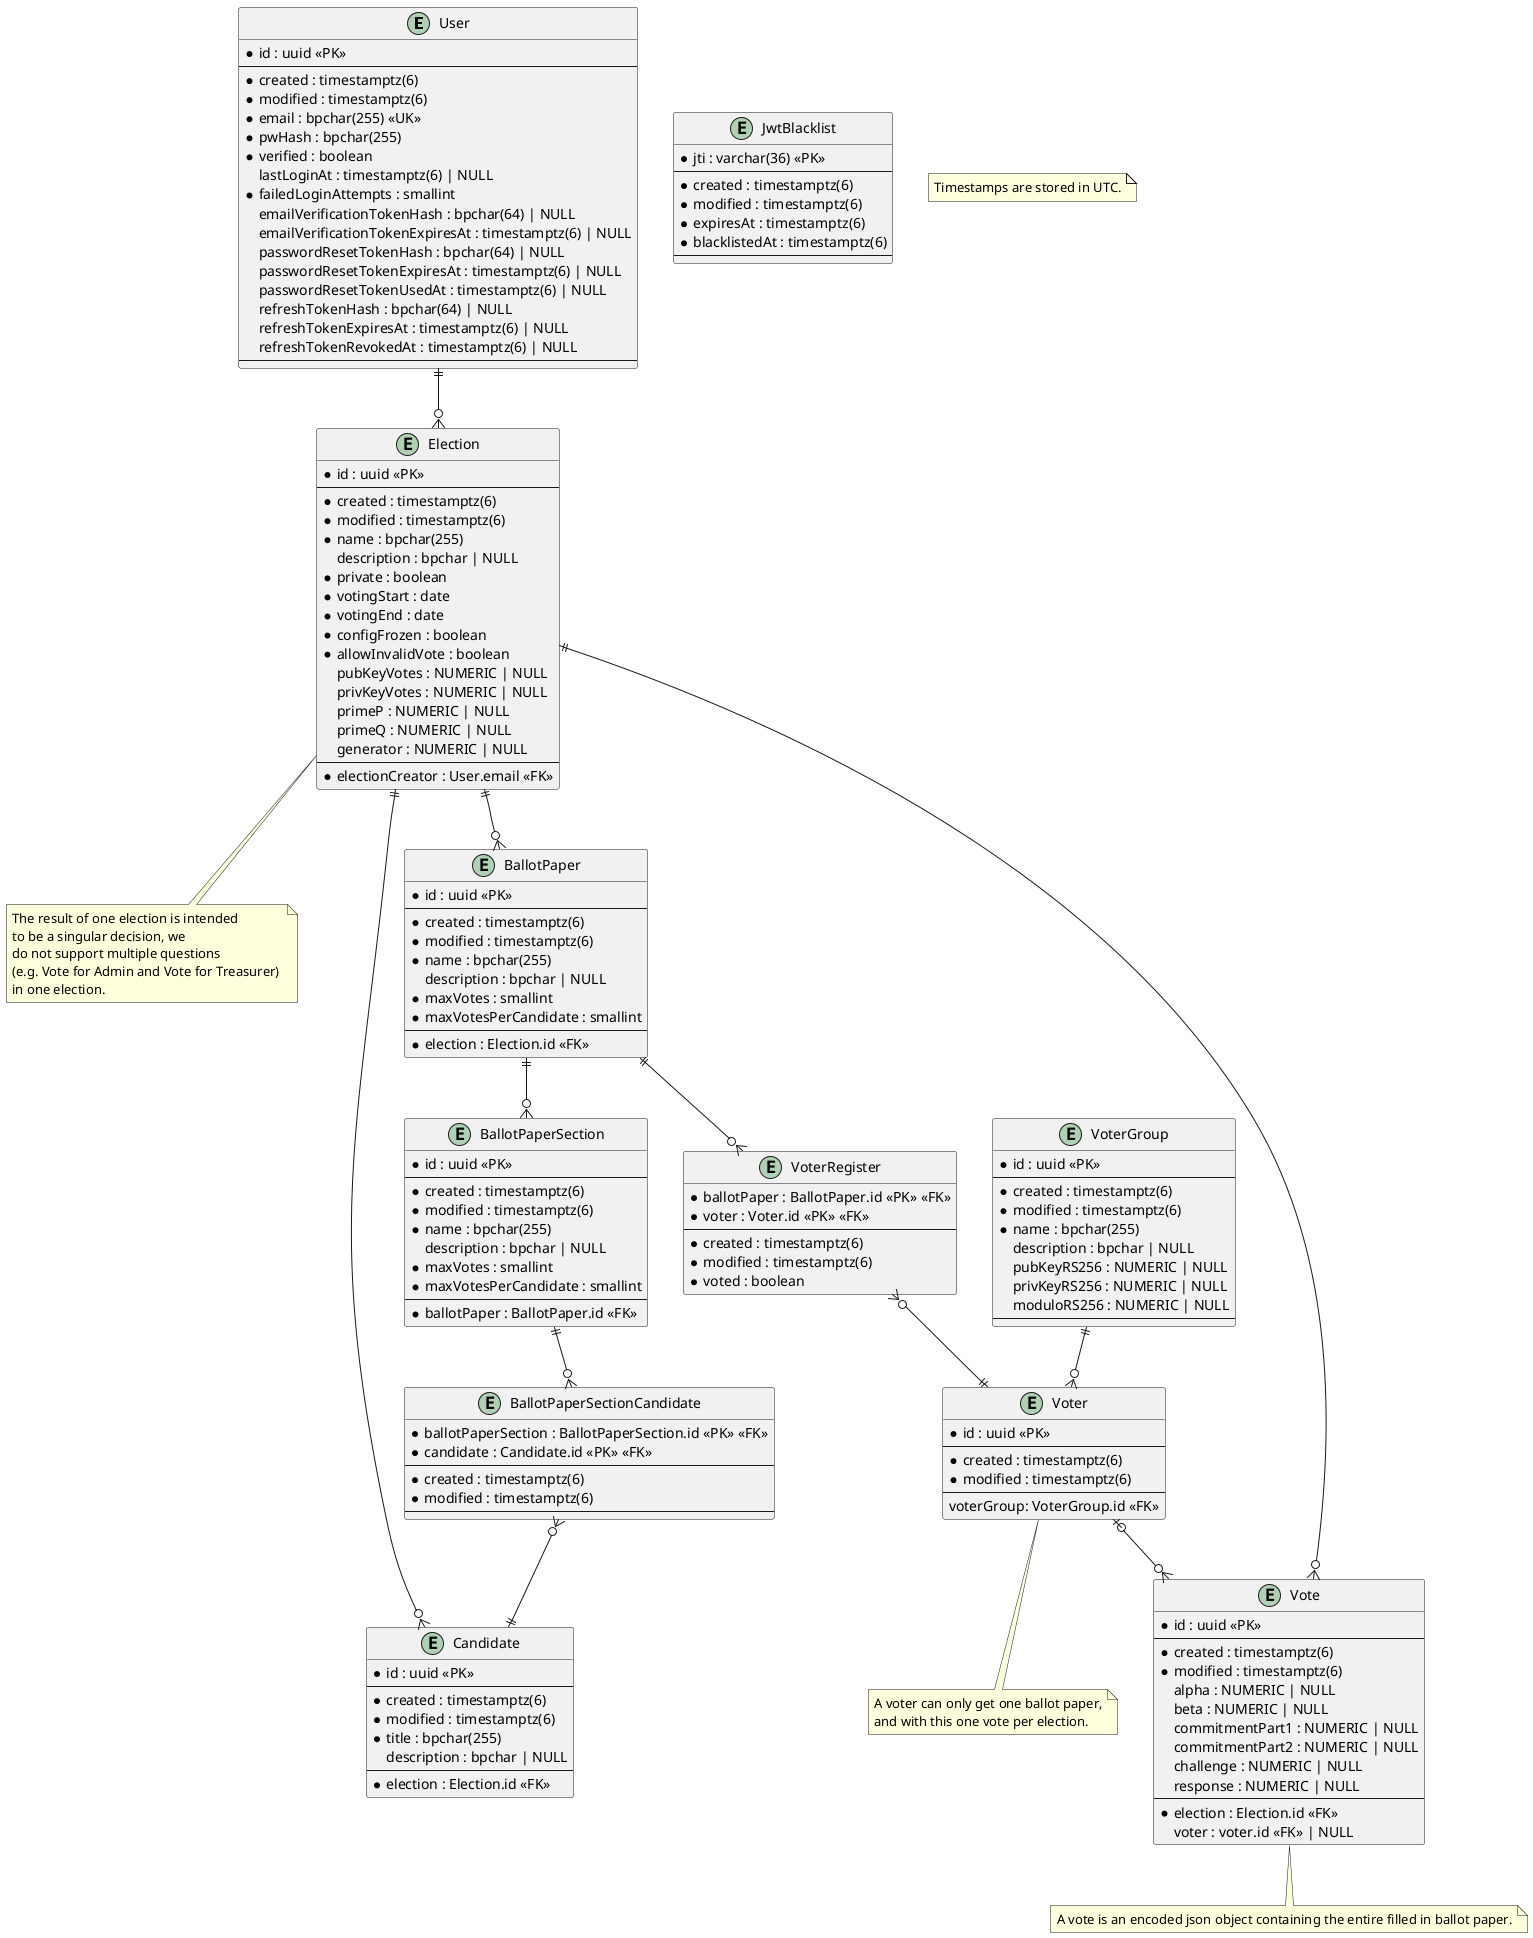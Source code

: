 @startuml dataModel

entity "User" as user {
    * id : uuid <<PK>>
    --
    * created : timestamptz(6)
    * modified : timestamptz(6)
    * email : bpchar(255) <<UK>>
    * pwHash : bpchar(255)
    * verified : boolean
    lastLoginAt : timestamptz(6) | NULL
    ' failed login attemtps get reset on successful login
    * failedLoginAttempts : smallint
    '* isAdmin : boolean
    emailVerificationTokenHash : bpchar(64) | NULL
    emailVerificationTokenExpiresAt : timestamptz(6) | NULL
    passwordResetTokenHash : bpchar(64) | NULL
    passwordResetTokenExpiresAt : timestamptz(6) | NULL
    passwordResetTokenUsedAt : timestamptz(6) | NULL
    refreshTokenHash : bpchar(64) | NULL
    refreshTokenExpiresAt : timestamptz(6) | NULL
    refreshTokenRevokedAt : timestamptz(6) | NULL
    --
}

entity "JwtBlacklist" as jwtBlacklist {
    ' this table is used to store blacklisted access tokens
    ' The jti is 36 characters long if we use UUIDv4
    * jti : varchar(36) <<PK>>
    --
    * created : timestamptz(6)
    * modified : timestamptz(6)
    * expiresAt : timestamptz(6)
    * blacklistedAt : timestamptz(6)
    --
}

entity "Election" as elections {
    * id : uuid <<PK>>
    --
    * created : timestamptz(6)
    * modified : timestamptz(6)
    * name : bpchar(255)
    description : bpchar | NULL
    * private : boolean
    * votingStart : date
    * votingEnd : date
    * configFrozen : boolean
    * allowInvalidVote : boolean
    ' Is there a use case for `votesCounted`?
    ' * votesCounted : boolean
    ' Computed values such as validVotes and invalidVotes are critical - do we really want to store them?
    ' validVotes : integer | NULL
    ' invalidVotes : integer | NULL
    pubKeyVotes : NUMERIC | NULL
    privKeyVotes : NUMERIC | NULL
    primeP : NUMERIC | NULL
    primeQ : NUMERIC | NULL
    generator : NUMERIC | NULL
    --
    * electionCreator : User.email <<FK>>
}

note as N2
The result of one election is intended 
to be a singular decision, we 
do not support multiple questions 
(e.g. Vote for Admin and Vote for Treasurer) 
in one election.
end note

entity "BallotPaper" as ballotPapers {
    * id : uuid <<PK>>
    --
    * created : timestamptz(6)
    * modified : timestamptz(6)
    * name : bpchar(255)
    description : bpchar | NULL
    * maxVotes : smallint
    * maxVotesPerCandidate : smallint
    --
    * election : Election.id <<FK>>
}

entity "BallotPaperSection" as ballotPaperSections {
    * id : uuid <<PK>>
    --
    * created : timestamptz(6)
    * modified : timestamptz(6)
    * name : bpchar(255)
    description : bpchar | NULL
    * maxVotes : smallint
    * maxVotesPerCandidate : smallint
    --
    * ballotPaper : BallotPaper.id <<FK>>
}
' note as C_2
' If at least two ballotPaperSections are created for one ballotPaper, 
' the name field of the ballotPaperSections is mandatory.
' end note

entity "BallotPaperSectionCandidate" as ballotPaperSectionCandidates {
    * ballotPaperSection : BallotPaperSection.id <<PK>> <<FK>>
    * candidate : Candidate.id <<PK>> <<FK>>
    --
    * created : timestamptz(6)
    * modified : timestamptz(6)
    --
}

entity "Candidate" as candidates {
    * id : uuid <<PK>>
    --
    * created : timestamptz(6)
    * modified : timestamptz(6)
    * title : bpchar(255)
    description : bpchar | NULL
    --
    * election : Election.id <<FK>>
}

entity "Vote" as votes {
    * id : uuid <<PK>>
    --
    * created : timestamptz(6)
    * modified : timestamptz(6)
    alpha : NUMERIC | NULL
    beta : NUMERIC | NULL
    commitmentPart1 : NUMERIC | NULL
    commitmentPart2 : NUMERIC | NULL
    challenge : NUMERIC | NULL
    response : NUMERIC | NULL
    --
    * election : Election.id <<FK>>
    ' if the vote isn't secret, voter can be saved
    voter : voter.id <<FK>> | NULL
}
note as N4
A vote is an encoded json object containing the entire filled in ballot paper.
end note

entity "VoterRegister" as voterRegisters {
    * ballotPaper : BallotPaper.id <<PK>> <<FK>>
    * voter : Voter.id <<PK>> <<FK>>
    --
    * created : timestamptz(6)
    * modified : timestamptz(6)
    * voted : boolean
}

entity "Voter" as voters {
    * id : uuid <<PK>>
    --
    * created : timestamptz(6)
    * modified : timestamptz(6)
    --
    voterGroup: VoterGroup.id <<FK>>
}
note as N3
A voter can only get one ballot paper,
and with this one vote per election.
end note

entity "VoterGroup" as voterGroups {
    * id : uuid <<PK>>
    --
    * created : timestamptz(6)
    * modified : timestamptz(6)
    * name : bpchar(255)
    description : bpchar | NULL
    pubKeyRS256 : NUMERIC | NULL
    privKeyRS256 : NUMERIC | NULL
    moduloRS256 : NUMERIC | NULL
    --
}

note as N1
Timestamps are stored in UTC.
end note

user ||--o{ elections
elections ||--o{ ballotPapers
elections -- N2
elections ||--o{ candidates
ballotPapers ||--o{ voterRegisters
voterRegisters }o--|| voters
ballotPapers ||--o{ ballotPaperSections
' ballotPaperSections -- C_2
ballotPaperSections ||--o{ ballotPaperSectionCandidates
ballotPaperSectionCandidates }o--|| candidates
votes }o--|| elections
voters |o--o{ votes
voterGroups ||--o{ voters
voters -- N3
votes -- N4


@enduml